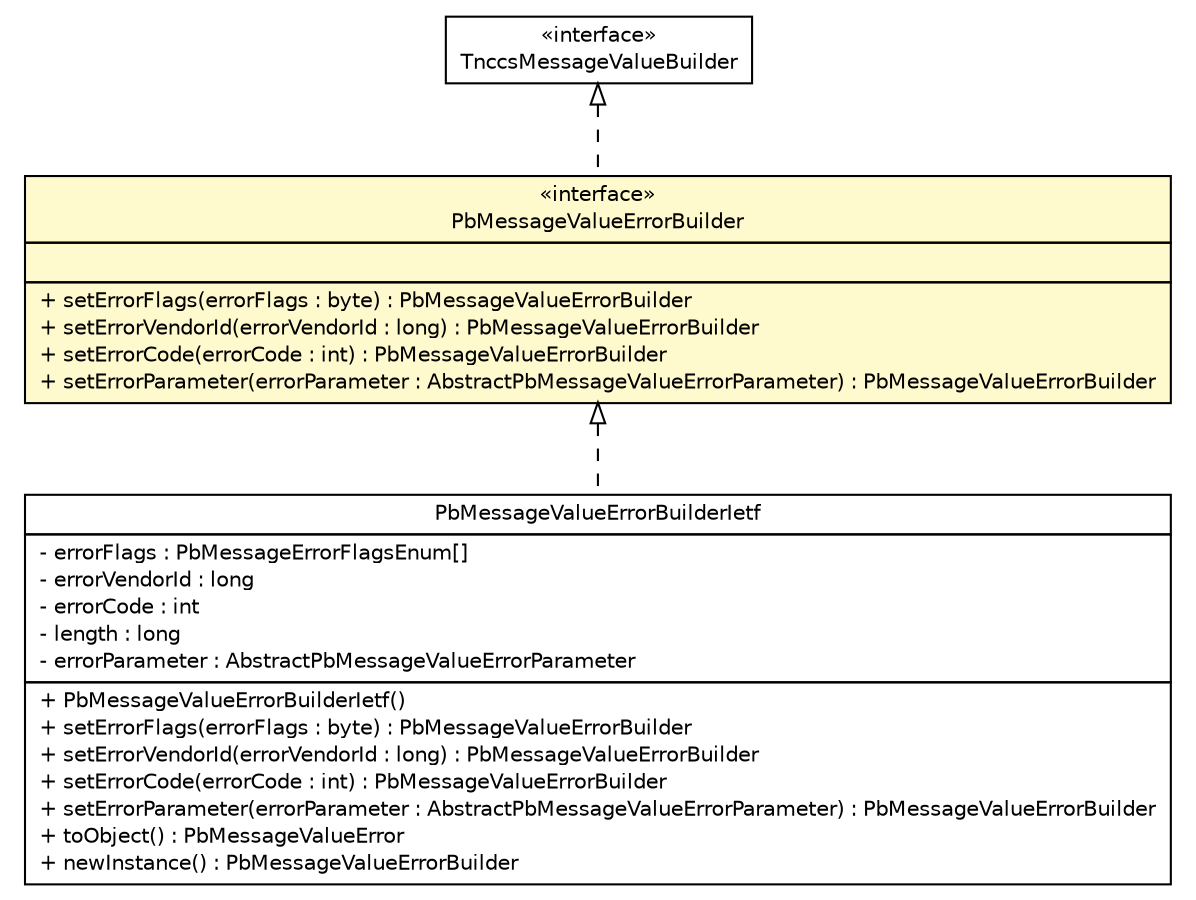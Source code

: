 #!/usr/local/bin/dot
#
# Class diagram 
# Generated by UMLGraph version R5_6 (http://www.umlgraph.org/)
#

digraph G {
	edge [fontname="Helvetica",fontsize=10,labelfontname="Helvetica",labelfontsize=10];
	node [fontname="Helvetica",fontsize=10,shape=plaintext];
	nodesep=0.25;
	ranksep=0.5;
	// de.hsbremen.tc.tnc.message.tnccs.message.TnccsMessageValueBuilder
	c116820 [label=<<table title="de.hsbremen.tc.tnc.message.tnccs.message.TnccsMessageValueBuilder" border="0" cellborder="1" cellspacing="0" cellpadding="2" port="p" href="../../../../../de/hsbremen/tc/tnc/message/tnccs/message/TnccsMessageValueBuilder.html">
		<tr><td><table border="0" cellspacing="0" cellpadding="1">
<tr><td align="center" balign="center"> &#171;interface&#187; </td></tr>
<tr><td align="center" balign="center"> TnccsMessageValueBuilder </td></tr>
		</table></td></tr>
		</table>>, URL="../../../../../de/hsbremen/tc/tnc/message/tnccs/message/TnccsMessageValueBuilder.html", fontname="Helvetica", fontcolor="black", fontsize=10.0];
	// org.ietf.nea.pb.message.PbMessageValueErrorBuilderIetf
	c117113 [label=<<table title="org.ietf.nea.pb.message.PbMessageValueErrorBuilderIetf" border="0" cellborder="1" cellspacing="0" cellpadding="2" port="p" href="./PbMessageValueErrorBuilderIetf.html">
		<tr><td><table border="0" cellspacing="0" cellpadding="1">
<tr><td align="center" balign="center"> PbMessageValueErrorBuilderIetf </td></tr>
		</table></td></tr>
		<tr><td><table border="0" cellspacing="0" cellpadding="1">
<tr><td align="left" balign="left"> - errorFlags : PbMessageErrorFlagsEnum[] </td></tr>
<tr><td align="left" balign="left"> - errorVendorId : long </td></tr>
<tr><td align="left" balign="left"> - errorCode : int </td></tr>
<tr><td align="left" balign="left"> - length : long </td></tr>
<tr><td align="left" balign="left"> - errorParameter : AbstractPbMessageValueErrorParameter </td></tr>
		</table></td></tr>
		<tr><td><table border="0" cellspacing="0" cellpadding="1">
<tr><td align="left" balign="left"> + PbMessageValueErrorBuilderIetf() </td></tr>
<tr><td align="left" balign="left"> + setErrorFlags(errorFlags : byte) : PbMessageValueErrorBuilder </td></tr>
<tr><td align="left" balign="left"> + setErrorVendorId(errorVendorId : long) : PbMessageValueErrorBuilder </td></tr>
<tr><td align="left" balign="left"> + setErrorCode(errorCode : int) : PbMessageValueErrorBuilder </td></tr>
<tr><td align="left" balign="left"> + setErrorParameter(errorParameter : AbstractPbMessageValueErrorParameter) : PbMessageValueErrorBuilder </td></tr>
<tr><td align="left" balign="left"> + toObject() : PbMessageValueError </td></tr>
<tr><td align="left" balign="left"> + newInstance() : PbMessageValueErrorBuilder </td></tr>
		</table></td></tr>
		</table>>, URL="./PbMessageValueErrorBuilderIetf.html", fontname="Helvetica", fontcolor="black", fontsize=10.0];
	// org.ietf.nea.pb.message.PbMessageValueErrorBuilder
	c117128 [label=<<table title="org.ietf.nea.pb.message.PbMessageValueErrorBuilder" border="0" cellborder="1" cellspacing="0" cellpadding="2" port="p" bgcolor="lemonChiffon" href="./PbMessageValueErrorBuilder.html">
		<tr><td><table border="0" cellspacing="0" cellpadding="1">
<tr><td align="center" balign="center"> &#171;interface&#187; </td></tr>
<tr><td align="center" balign="center"> PbMessageValueErrorBuilder </td></tr>
		</table></td></tr>
		<tr><td><table border="0" cellspacing="0" cellpadding="1">
<tr><td align="left" balign="left">  </td></tr>
		</table></td></tr>
		<tr><td><table border="0" cellspacing="0" cellpadding="1">
<tr><td align="left" balign="left"> + setErrorFlags(errorFlags : byte) : PbMessageValueErrorBuilder </td></tr>
<tr><td align="left" balign="left"> + setErrorVendorId(errorVendorId : long) : PbMessageValueErrorBuilder </td></tr>
<tr><td align="left" balign="left"> + setErrorCode(errorCode : int) : PbMessageValueErrorBuilder </td></tr>
<tr><td align="left" balign="left"> + setErrorParameter(errorParameter : AbstractPbMessageValueErrorParameter) : PbMessageValueErrorBuilder </td></tr>
		</table></td></tr>
		</table>>, URL="./PbMessageValueErrorBuilder.html", fontname="Helvetica", fontcolor="black", fontsize=10.0];
	//org.ietf.nea.pb.message.PbMessageValueErrorBuilderIetf implements org.ietf.nea.pb.message.PbMessageValueErrorBuilder
	c117128:p -> c117113:p [dir=back,arrowtail=empty,style=dashed];
	//org.ietf.nea.pb.message.PbMessageValueErrorBuilder implements de.hsbremen.tc.tnc.message.tnccs.message.TnccsMessageValueBuilder
	c116820:p -> c117128:p [dir=back,arrowtail=empty,style=dashed];
}

